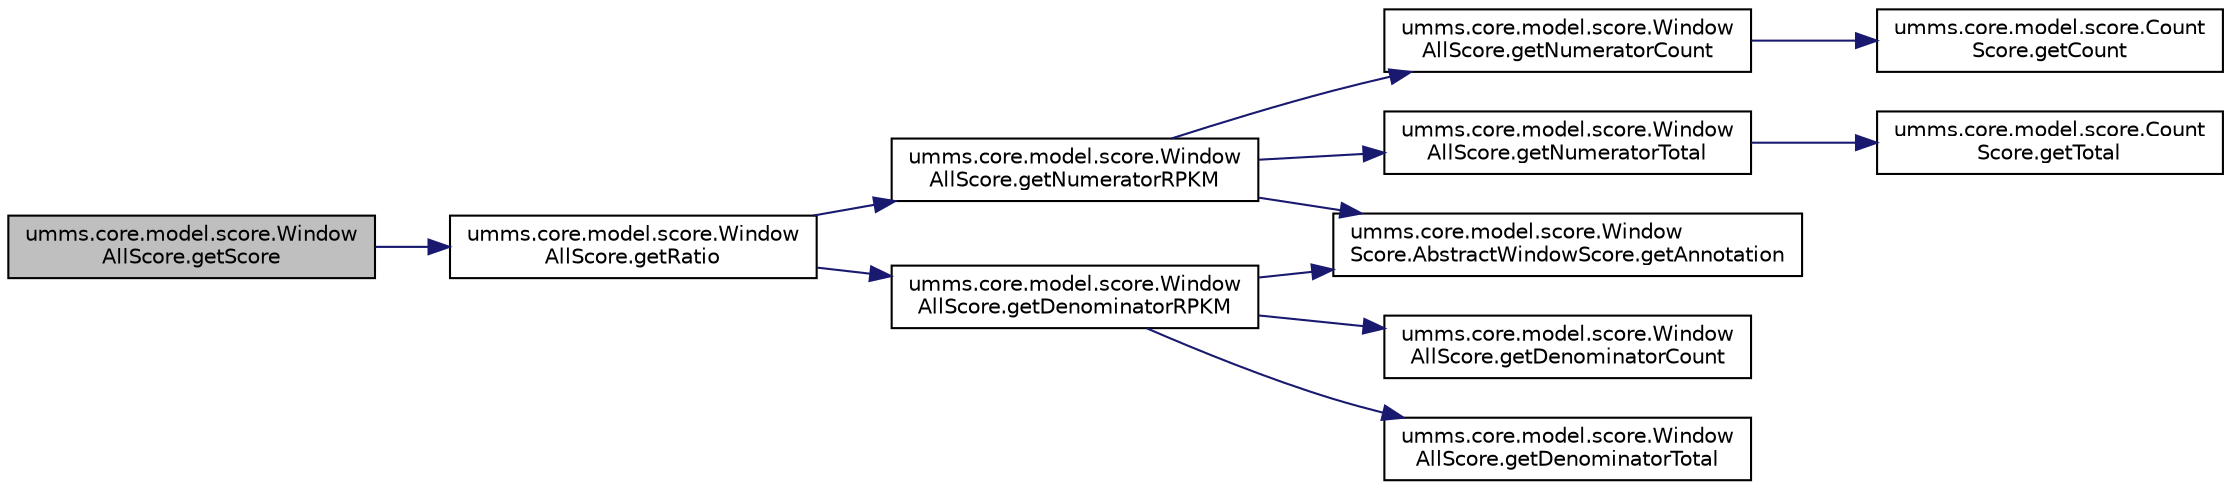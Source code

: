 digraph "umms.core.model.score.WindowAllScore.getScore"
{
  edge [fontname="Helvetica",fontsize="10",labelfontname="Helvetica",labelfontsize="10"];
  node [fontname="Helvetica",fontsize="10",shape=record];
  rankdir="LR";
  Node1 [label="umms.core.model.score.Window\lAllScore.getScore",height=0.2,width=0.4,color="black", fillcolor="grey75", style="filled" fontcolor="black"];
  Node1 -> Node2 [color="midnightblue",fontsize="10",style="solid",fontname="Helvetica"];
  Node2 [label="umms.core.model.score.Window\lAllScore.getRatio",height=0.2,width=0.4,color="black", fillcolor="white", style="filled",URL="$classumms_1_1core_1_1model_1_1score_1_1_window_all_score.html#a6486ae7c419b77fa62e91550bd87617b"];
  Node2 -> Node3 [color="midnightblue",fontsize="10",style="solid",fontname="Helvetica"];
  Node3 [label="umms.core.model.score.Window\lAllScore.getNumeratorRPKM",height=0.2,width=0.4,color="black", fillcolor="white", style="filled",URL="$classumms_1_1core_1_1model_1_1score_1_1_window_all_score.html#a7727a0c2ed1fcfd74a7bf986a344c419"];
  Node3 -> Node4 [color="midnightblue",fontsize="10",style="solid",fontname="Helvetica"];
  Node4 [label="umms.core.model.score.Window\lAllScore.getNumeratorCount",height=0.2,width=0.4,color="black", fillcolor="white", style="filled",URL="$classumms_1_1core_1_1model_1_1score_1_1_window_all_score.html#a87f4de8b66a065747c088ea070800a86"];
  Node4 -> Node5 [color="midnightblue",fontsize="10",style="solid",fontname="Helvetica"];
  Node5 [label="umms.core.model.score.Count\lScore.getCount",height=0.2,width=0.4,color="black", fillcolor="white", style="filled",URL="$classumms_1_1core_1_1model_1_1score_1_1_count_score.html#a906acf2141cba6fab150c85de37ca2b5"];
  Node3 -> Node6 [color="midnightblue",fontsize="10",style="solid",fontname="Helvetica"];
  Node6 [label="umms.core.model.score.Window\lAllScore.getNumeratorTotal",height=0.2,width=0.4,color="black", fillcolor="white", style="filled",URL="$classumms_1_1core_1_1model_1_1score_1_1_window_all_score.html#a6961f90f44a7f5b9a1b9d3bb88f26ebc"];
  Node6 -> Node7 [color="midnightblue",fontsize="10",style="solid",fontname="Helvetica"];
  Node7 [label="umms.core.model.score.Count\lScore.getTotal",height=0.2,width=0.4,color="black", fillcolor="white", style="filled",URL="$classumms_1_1core_1_1model_1_1score_1_1_count_score.html#a4668d5a19912f7f9bf52c6c3b8fe2b2c"];
  Node3 -> Node8 [color="midnightblue",fontsize="10",style="solid",fontname="Helvetica"];
  Node8 [label="umms.core.model.score.Window\lScore.AbstractWindowScore.getAnnotation",height=0.2,width=0.4,color="black", fillcolor="white", style="filled",URL="$classumms_1_1core_1_1model_1_1score_1_1_window_score_1_1_abstract_window_score.html#a1005010d00c6d09f70b39da815c3ee38"];
  Node2 -> Node9 [color="midnightblue",fontsize="10",style="solid",fontname="Helvetica"];
  Node9 [label="umms.core.model.score.Window\lAllScore.getDenominatorRPKM",height=0.2,width=0.4,color="black", fillcolor="white", style="filled",URL="$classumms_1_1core_1_1model_1_1score_1_1_window_all_score.html#ac3c013a76b2294982c6b2affdf809cd8"];
  Node9 -> Node10 [color="midnightblue",fontsize="10",style="solid",fontname="Helvetica"];
  Node10 [label="umms.core.model.score.Window\lAllScore.getDenominatorCount",height=0.2,width=0.4,color="black", fillcolor="white", style="filled",URL="$classumms_1_1core_1_1model_1_1score_1_1_window_all_score.html#a9ae2b2657a9333aadf08d70bbe92d35e"];
  Node9 -> Node11 [color="midnightblue",fontsize="10",style="solid",fontname="Helvetica"];
  Node11 [label="umms.core.model.score.Window\lAllScore.getDenominatorTotal",height=0.2,width=0.4,color="black", fillcolor="white", style="filled",URL="$classumms_1_1core_1_1model_1_1score_1_1_window_all_score.html#afa9588551cc4ea71a624a58ca02724ac"];
  Node9 -> Node8 [color="midnightblue",fontsize="10",style="solid",fontname="Helvetica"];
}
